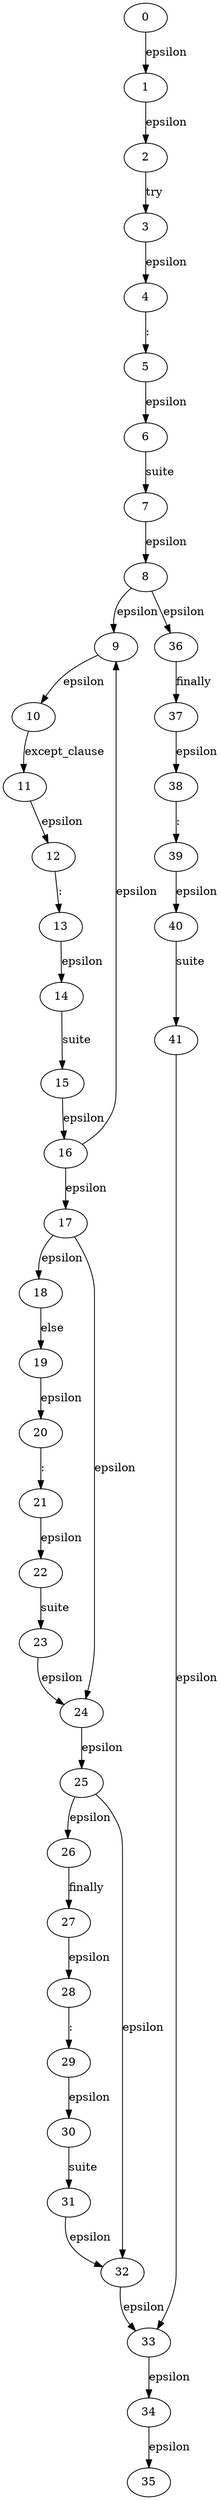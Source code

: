
digraph try_stmt {
  0->1[label=epsilon]
  1->2[label=epsilon]
  2->3[label="try"]
  3->4[label=epsilon]
  4->5[label=":"]
  5->6[label=epsilon]
  6->7[label=suite]
  7->8[label=epsilon]
  8->9[label=epsilon]
  9->10[label=epsilon]
  10->11[label=except_clause]
  11->12[label=epsilon]
  12->13[label=":"]
  13->14[label=epsilon]
  14->15[label=suite]
  15->16[label=epsilon]
  16->9[label=epsilon]
  16->17[label=epsilon]
  17->18[label=epsilon]
  18->19[label="else"]
  19->20[label=epsilon]
  20->21[label=":"]
  21->22[label=epsilon]
  22->23[label=suite]
  23->24[label=epsilon]
  24->25[label=epsilon]
  25->26[label=epsilon]
  26->27[label="finally"]
  27->28[label=epsilon]
  28->29[label=":"]
  29->30[label=epsilon]
  30->31[label=suite]
  31->32[label=epsilon]
  32->33[label=epsilon]
  33->34[label=epsilon]
  34->35[label=epsilon]
  25->32[label=epsilon]
  17->24[label=epsilon]
  8->36[label=epsilon]
  36->37[label="finally"]
  37->38[label=epsilon]
  38->39[label=":"]
  39->40[label=epsilon]
  40->41[label=suite]
  41->33[label=epsilon]
}
